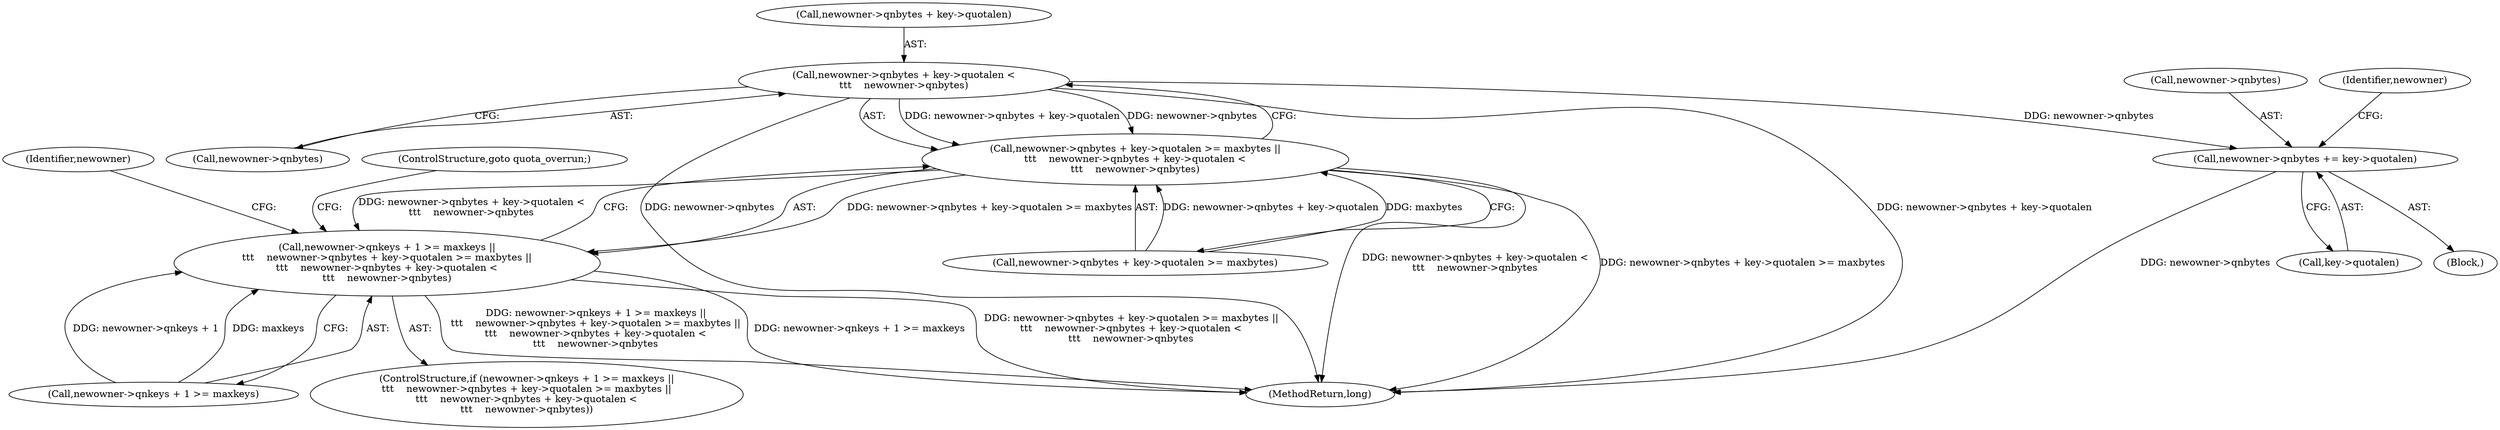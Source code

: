 digraph "0_linux_363b02dab09b3226f3bd1420dad9c72b79a42a76_8@pointer" {
"1000323" [label="(Call,newowner->qnbytes + key->quotalen <\n\t\t\t    newowner->qnbytes)"];
"1000313" [label="(Call,newowner->qnbytes + key->quotalen >= maxbytes ||\n\t\t\t    newowner->qnbytes + key->quotalen <\n\t\t\t    newowner->qnbytes)"];
"1000305" [label="(Call,newowner->qnkeys + 1 >= maxkeys ||\n\t\t\t    newowner->qnbytes + key->quotalen >= maxbytes ||\n\t\t\t    newowner->qnbytes + key->quotalen <\n\t\t\t    newowner->qnbytes)"];
"1000339" [label="(Call,newowner->qnbytes += key->quotalen)"];
"1000331" [label="(Call,newowner->qnbytes)"];
"1000313" [label="(Call,newowner->qnbytes + key->quotalen >= maxbytes ||\n\t\t\t    newowner->qnbytes + key->quotalen <\n\t\t\t    newowner->qnbytes)"];
"1000324" [label="(Call,newowner->qnbytes + key->quotalen)"];
"1000306" [label="(Call,newowner->qnkeys + 1 >= maxkeys)"];
"1000349" [label="(Identifier,newowner)"];
"1000305" [label="(Call,newowner->qnkeys + 1 >= maxkeys ||\n\t\t\t    newowner->qnbytes + key->quotalen >= maxbytes ||\n\t\t\t    newowner->qnbytes + key->quotalen <\n\t\t\t    newowner->qnbytes)"];
"1000337" [label="(Identifier,newowner)"];
"1000343" [label="(Call,key->quotalen)"];
"1000304" [label="(ControlStructure,if (newowner->qnkeys + 1 >= maxkeys ||\n\t\t\t    newowner->qnbytes + key->quotalen >= maxbytes ||\n\t\t\t    newowner->qnbytes + key->quotalen <\n\t\t\t    newowner->qnbytes))"];
"1000280" [label="(Block,)"];
"1000334" [label="(ControlStructure,goto quota_overrun;)"];
"1000314" [label="(Call,newowner->qnbytes + key->quotalen >= maxbytes)"];
"1000470" [label="(MethodReturn,long)"];
"1000323" [label="(Call,newowner->qnbytes + key->quotalen <\n\t\t\t    newowner->qnbytes)"];
"1000339" [label="(Call,newowner->qnbytes += key->quotalen)"];
"1000340" [label="(Call,newowner->qnbytes)"];
"1000323" -> "1000313"  [label="AST: "];
"1000323" -> "1000331"  [label="CFG: "];
"1000324" -> "1000323"  [label="AST: "];
"1000331" -> "1000323"  [label="AST: "];
"1000313" -> "1000323"  [label="CFG: "];
"1000323" -> "1000470"  [label="DDG: newowner->qnbytes"];
"1000323" -> "1000470"  [label="DDG: newowner->qnbytes + key->quotalen"];
"1000323" -> "1000313"  [label="DDG: newowner->qnbytes + key->quotalen"];
"1000323" -> "1000313"  [label="DDG: newowner->qnbytes"];
"1000323" -> "1000339"  [label="DDG: newowner->qnbytes"];
"1000313" -> "1000305"  [label="AST: "];
"1000313" -> "1000314"  [label="CFG: "];
"1000314" -> "1000313"  [label="AST: "];
"1000305" -> "1000313"  [label="CFG: "];
"1000313" -> "1000470"  [label="DDG: newowner->qnbytes + key->quotalen <\n\t\t\t    newowner->qnbytes"];
"1000313" -> "1000470"  [label="DDG: newowner->qnbytes + key->quotalen >= maxbytes"];
"1000313" -> "1000305"  [label="DDG: newowner->qnbytes + key->quotalen >= maxbytes"];
"1000313" -> "1000305"  [label="DDG: newowner->qnbytes + key->quotalen <\n\t\t\t    newowner->qnbytes"];
"1000314" -> "1000313"  [label="DDG: newowner->qnbytes + key->quotalen"];
"1000314" -> "1000313"  [label="DDG: maxbytes"];
"1000305" -> "1000304"  [label="AST: "];
"1000305" -> "1000306"  [label="CFG: "];
"1000306" -> "1000305"  [label="AST: "];
"1000334" -> "1000305"  [label="CFG: "];
"1000337" -> "1000305"  [label="CFG: "];
"1000305" -> "1000470"  [label="DDG: newowner->qnbytes + key->quotalen >= maxbytes ||\n\t\t\t    newowner->qnbytes + key->quotalen <\n\t\t\t    newowner->qnbytes"];
"1000305" -> "1000470"  [label="DDG: newowner->qnkeys + 1 >= maxkeys ||\n\t\t\t    newowner->qnbytes + key->quotalen >= maxbytes ||\n\t\t\t    newowner->qnbytes + key->quotalen <\n\t\t\t    newowner->qnbytes"];
"1000305" -> "1000470"  [label="DDG: newowner->qnkeys + 1 >= maxkeys"];
"1000306" -> "1000305"  [label="DDG: newowner->qnkeys + 1"];
"1000306" -> "1000305"  [label="DDG: maxkeys"];
"1000339" -> "1000280"  [label="AST: "];
"1000339" -> "1000343"  [label="CFG: "];
"1000340" -> "1000339"  [label="AST: "];
"1000343" -> "1000339"  [label="AST: "];
"1000349" -> "1000339"  [label="CFG: "];
"1000339" -> "1000470"  [label="DDG: newowner->qnbytes"];
}
